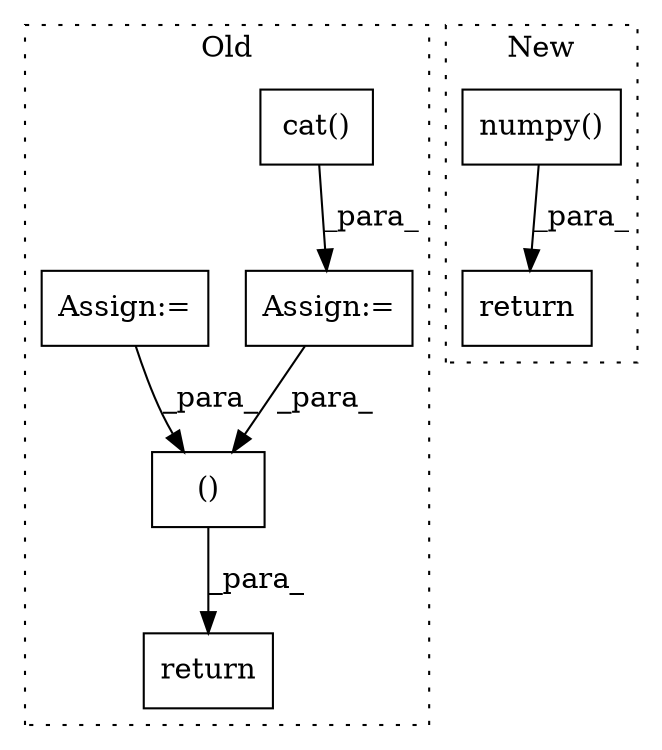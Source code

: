 digraph G {
subgraph cluster0 {
1 [label="cat()" a="75" s="2302,2337" l="10,1" shape="box"];
3 [label="()" a="54" s="2735" l="15" shape="box"];
4 [label="Assign:=" a="68" s="2240" l="3" shape="box"];
5 [label="Assign:=" a="68" s="2299" l="3" shape="box"];
6 [label="return" a="93" s="2770" l="7" shape="box"];
label = "Old";
style="dotted";
}
subgraph cluster1 {
2 [label="numpy()" a="75" s="1055" l="33" shape="box"];
7 [label="return" a="93" s="3126" l="7" shape="box"];
label = "New";
style="dotted";
}
1 -> 5 [label="_para_"];
2 -> 7 [label="_para_"];
3 -> 6 [label="_para_"];
4 -> 3 [label="_para_"];
5 -> 3 [label="_para_"];
}